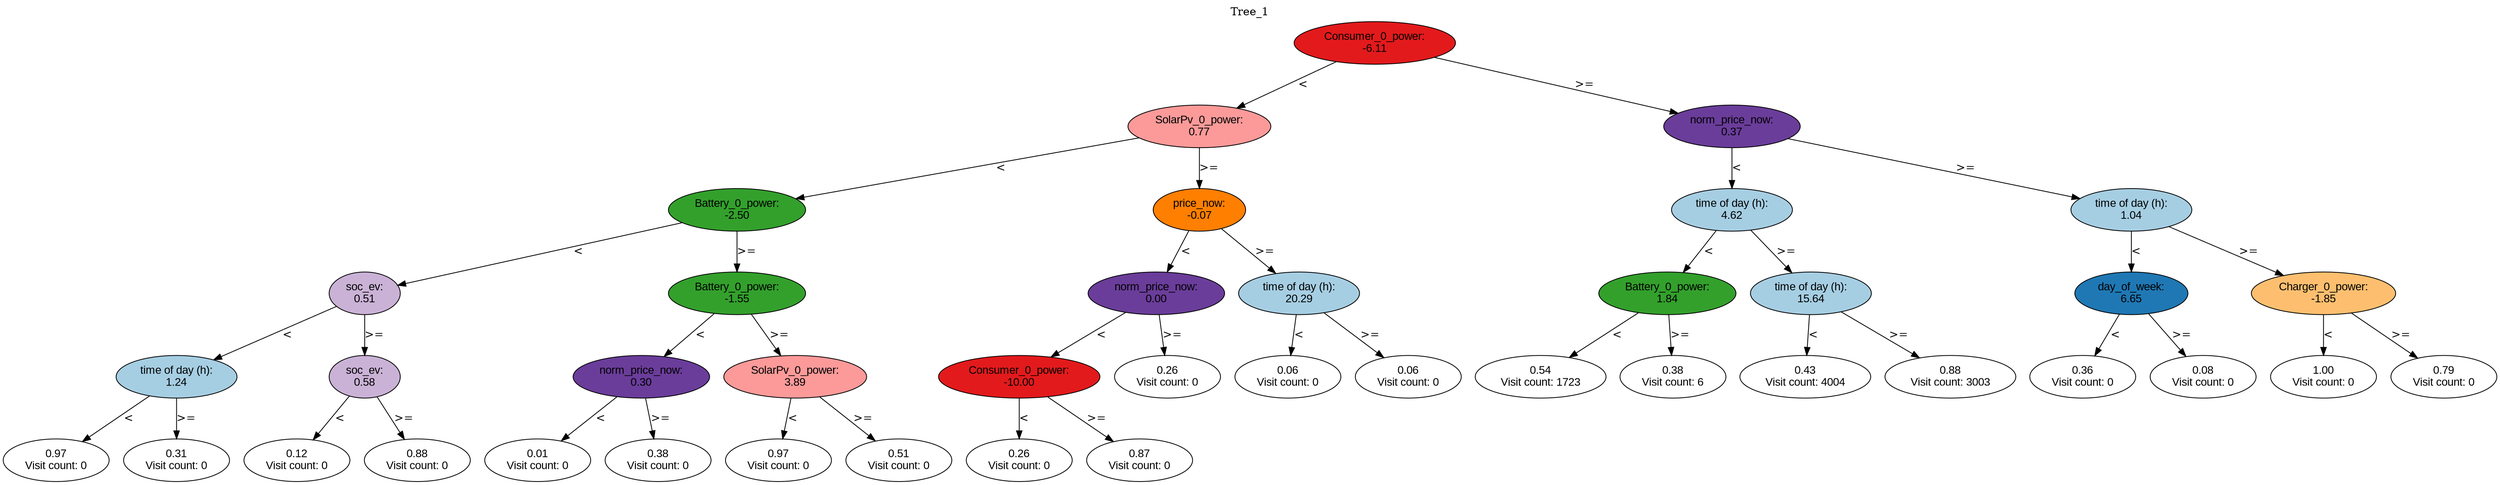 digraph BST {
    node [fontname="Arial" style=filled colorscheme=paired12];
    0 [ label = "Consumer_0_power:
-6.11" fillcolor=6];
    1 [ label = "SolarPv_0_power:
0.77" fillcolor=5];
    2 [ label = "Battery_0_power:
-2.50" fillcolor=4];
    3 [ label = "soc_ev:
0.51" fillcolor=9];
    4 [ label = "time of day (h):
1.24" fillcolor=1];
    5 [ label = "0.97
Visit count: 0" fillcolor=white];
    6 [ label = "0.31
Visit count: 0" fillcolor=white];
    7 [ label = "soc_ev:
0.58" fillcolor=9];
    8 [ label = "0.12
Visit count: 0" fillcolor=white];
    9 [ label = "0.88
Visit count: 0" fillcolor=white];
    10 [ label = "Battery_0_power:
-1.55" fillcolor=4];
    11 [ label = "norm_price_now:
0.30" fillcolor=10];
    12 [ label = "0.01
Visit count: 0" fillcolor=white];
    13 [ label = "0.38
Visit count: 0" fillcolor=white];
    14 [ label = "SolarPv_0_power:
3.89" fillcolor=5];
    15 [ label = "0.97
Visit count: 0" fillcolor=white];
    16 [ label = "0.51
Visit count: 0" fillcolor=white];
    17 [ label = "price_now:
-0.07" fillcolor=8];
    18 [ label = "norm_price_now:
0.00" fillcolor=10];
    19 [ label = "Consumer_0_power:
-10.00" fillcolor=6];
    20 [ label = "0.26
Visit count: 0" fillcolor=white];
    21 [ label = "0.87
Visit count: 0" fillcolor=white];
    22 [ label = "0.26
Visit count: 0" fillcolor=white];
    23 [ label = "time of day (h):
20.29" fillcolor=1];
    24 [ label = "0.06
Visit count: 0" fillcolor=white];
    25 [ label = "0.06
Visit count: 0" fillcolor=white];
    26 [ label = "norm_price_now:
0.37" fillcolor=10];
    27 [ label = "time of day (h):
4.62" fillcolor=1];
    28 [ label = "Battery_0_power:
1.84" fillcolor=4];
    29 [ label = "0.54
Visit count: 1723" fillcolor=white];
    30 [ label = "0.38
Visit count: 6" fillcolor=white];
    31 [ label = "time of day (h):
15.64" fillcolor=1];
    32 [ label = "0.43
Visit count: 4004" fillcolor=white];
    33 [ label = "0.88
Visit count: 3003" fillcolor=white];
    34 [ label = "time of day (h):
1.04" fillcolor=1];
    35 [ label = "day_of_week:
6.65" fillcolor=2];
    36 [ label = "0.36
Visit count: 0" fillcolor=white];
    37 [ label = "0.08
Visit count: 0" fillcolor=white];
    38 [ label = "Charger_0_power:
-1.85" fillcolor=7];
    39 [ label = "1.00
Visit count: 0" fillcolor=white];
    40 [ label = "0.79
Visit count: 0" fillcolor=white];

    0  -> 1[ label = "<"];
    0  -> 26[ label = ">="];
    1  -> 2[ label = "<"];
    1  -> 17[ label = ">="];
    2  -> 3[ label = "<"];
    2  -> 10[ label = ">="];
    3  -> 4[ label = "<"];
    3  -> 7[ label = ">="];
    4  -> 5[ label = "<"];
    4  -> 6[ label = ">="];
    7  -> 8[ label = "<"];
    7  -> 9[ label = ">="];
    10  -> 11[ label = "<"];
    10  -> 14[ label = ">="];
    11  -> 12[ label = "<"];
    11  -> 13[ label = ">="];
    14  -> 15[ label = "<"];
    14  -> 16[ label = ">="];
    17  -> 18[ label = "<"];
    17  -> 23[ label = ">="];
    18  -> 19[ label = "<"];
    18  -> 22[ label = ">="];
    19  -> 20[ label = "<"];
    19  -> 21[ label = ">="];
    23  -> 24[ label = "<"];
    23  -> 25[ label = ">="];
    26  -> 27[ label = "<"];
    26  -> 34[ label = ">="];
    27  -> 28[ label = "<"];
    27  -> 31[ label = ">="];
    28  -> 29[ label = "<"];
    28  -> 30[ label = ">="];
    31  -> 32[ label = "<"];
    31  -> 33[ label = ">="];
    34  -> 35[ label = "<"];
    34  -> 38[ label = ">="];
    35  -> 36[ label = "<"];
    35  -> 37[ label = ">="];
    38  -> 39[ label = "<"];
    38  -> 40[ label = ">="];

    labelloc="t";
    label="Tree_1";
}